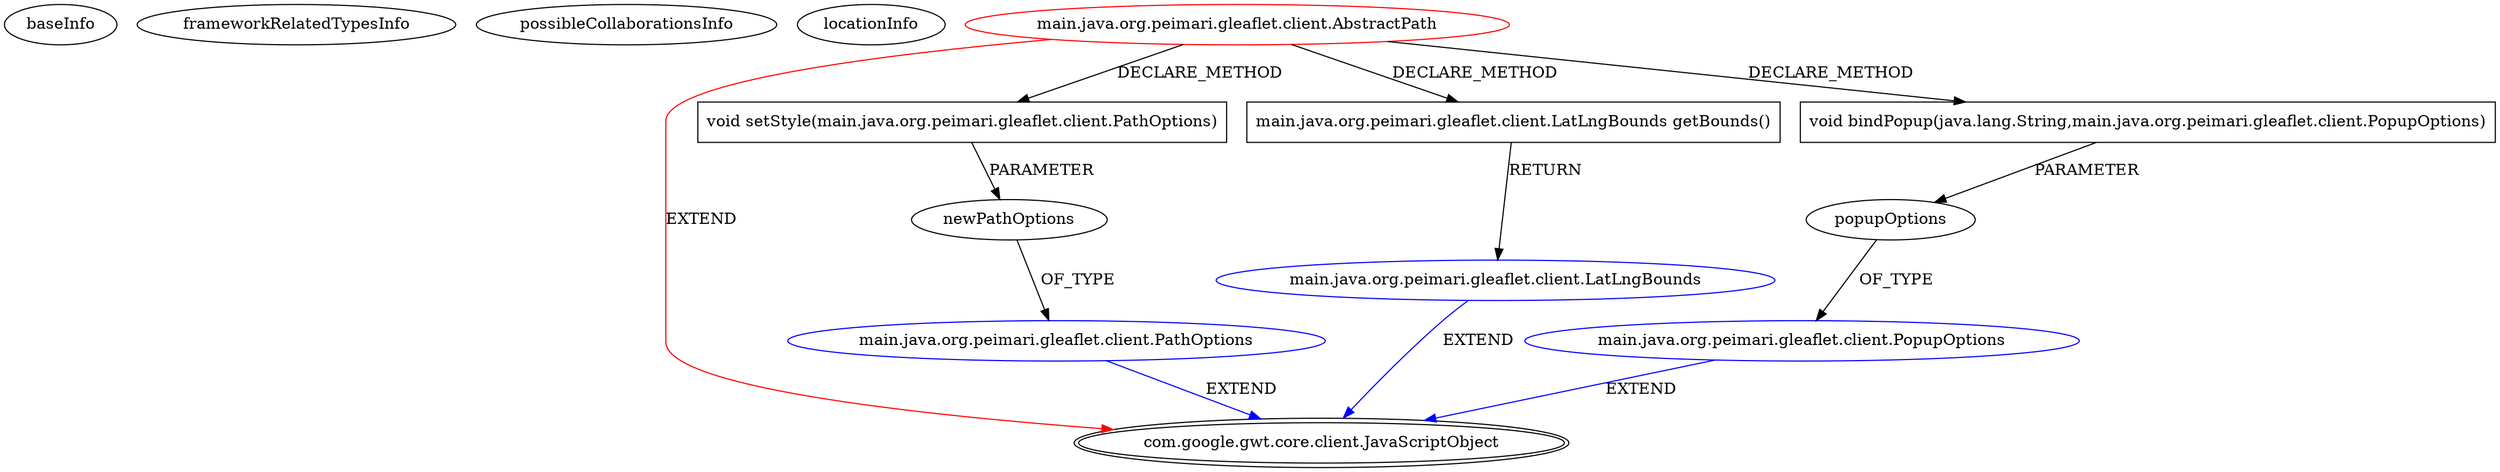digraph {
baseInfo[graphId=4104,category="extension_graph",isAnonymous=false,possibleRelation=true]
frameworkRelatedTypesInfo[0="com.google.gwt.core.client.JavaScriptObject"]
possibleCollaborationsInfo[0="4104~CLIENT_METHOD_DECLARATION-RETURN_TYPE-~com.google.gwt.core.client.JavaScriptObject ~com.google.gwt.core.client.JavaScriptObject ~false~false",1="4104~CLIENT_METHOD_DECLARATION-PARAMETER_DECLARATION-~com.google.gwt.core.client.JavaScriptObject ~com.google.gwt.core.client.JavaScriptObject ~false~false"]
locationInfo[projectName="mstahv-g-leaflet",filePath="/mstahv-g-leaflet/g-leaflet-master/src/main/java/org/peimari/gleaflet/client/AbstractPath.java",contextSignature="AbstractPath",graphId="4104"]
0[label="main.java.org.peimari.gleaflet.client.AbstractPath",vertexType="ROOT_CLIENT_CLASS_DECLARATION",isFrameworkType=false,color=red]
1[label="com.google.gwt.core.client.JavaScriptObject",vertexType="FRAMEWORK_CLASS_TYPE",isFrameworkType=true,peripheries=2]
3[label="void setStyle(main.java.org.peimari.gleaflet.client.PathOptions)",vertexType="CLIENT_METHOD_DECLARATION",isFrameworkType=false,shape=box]
4[label="newPathOptions",vertexType="PARAMETER_DECLARATION",isFrameworkType=false]
5[label="main.java.org.peimari.gleaflet.client.PathOptions",vertexType="REFERENCE_CLIENT_CLASS_DECLARATION",isFrameworkType=false,color=blue]
7[label="main.java.org.peimari.gleaflet.client.LatLngBounds getBounds()",vertexType="CLIENT_METHOD_DECLARATION",isFrameworkType=false,shape=box]
8[label="main.java.org.peimari.gleaflet.client.LatLngBounds",vertexType="REFERENCE_CLIENT_CLASS_DECLARATION",isFrameworkType=false,color=blue]
13[label="void bindPopup(java.lang.String,main.java.org.peimari.gleaflet.client.PopupOptions)",vertexType="CLIENT_METHOD_DECLARATION",isFrameworkType=false,shape=box]
14[label="popupOptions",vertexType="PARAMETER_DECLARATION",isFrameworkType=false]
15[label="main.java.org.peimari.gleaflet.client.PopupOptions",vertexType="REFERENCE_CLIENT_CLASS_DECLARATION",isFrameworkType=false,color=blue]
0->1[label="EXTEND",color=red]
0->3[label="DECLARE_METHOD"]
5->1[label="EXTEND",color=blue]
4->5[label="OF_TYPE"]
3->4[label="PARAMETER"]
0->7[label="DECLARE_METHOD"]
8->1[label="EXTEND",color=blue]
7->8[label="RETURN"]
0->13[label="DECLARE_METHOD"]
15->1[label="EXTEND",color=blue]
14->15[label="OF_TYPE"]
13->14[label="PARAMETER"]
}

